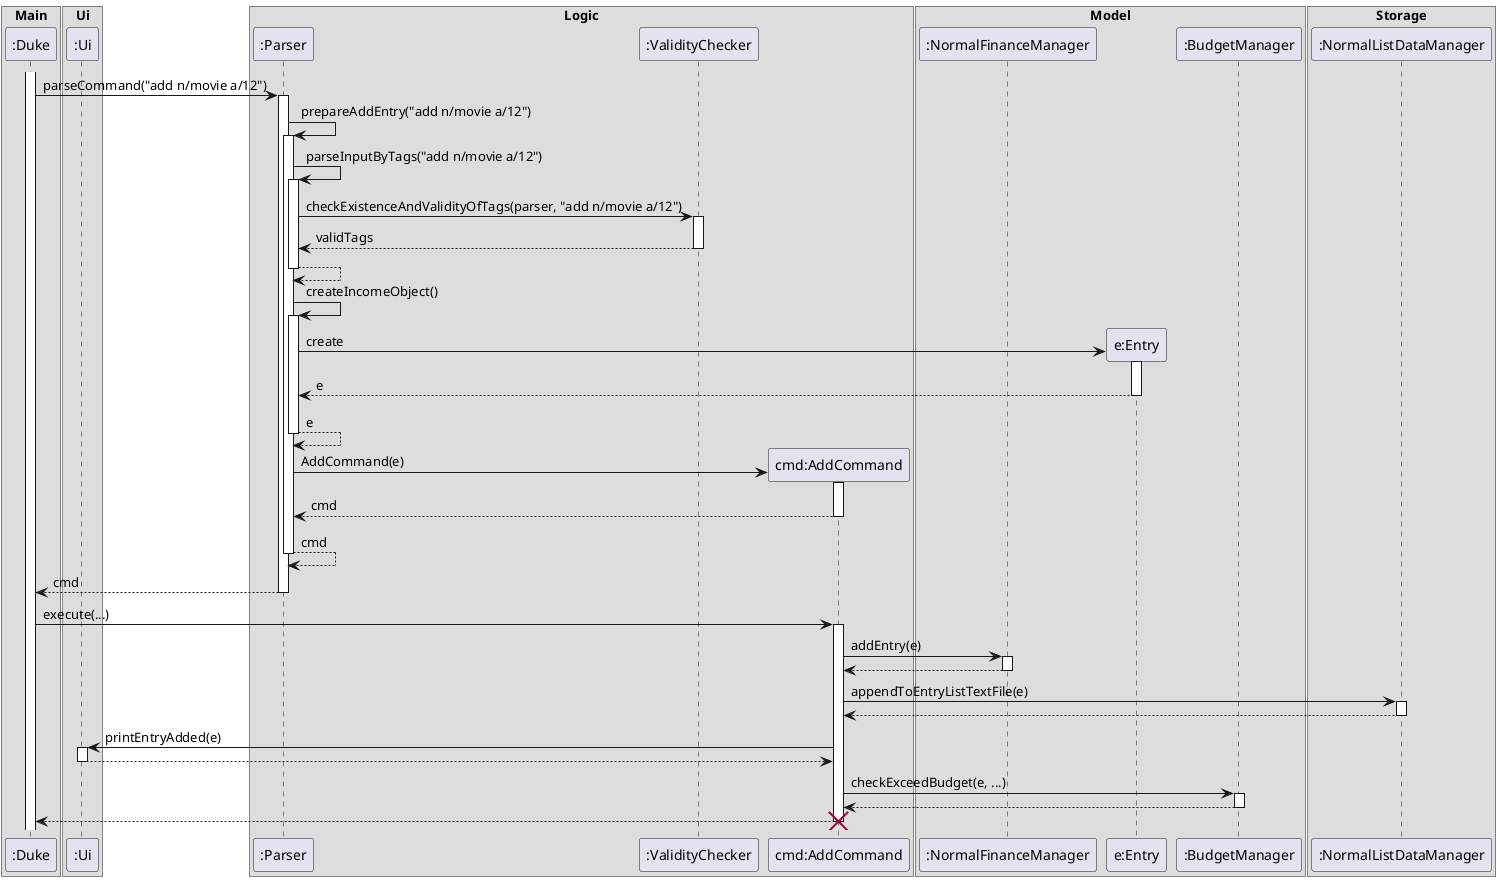 @startuml
box Main
Participant ":Duke" as Duke
end box
box Ui
Participant ":Ui" as Ui
end box
box Logic
Participant ":Parser" as Parser
Participant ":ValidityChecker" as Valid
Participant "cmd:AddCommand" as DeleteCommand
end box

box Model
Participant ":NormalFinanceManager" as NormalFinanceManager
Participant "e:Entry" as Entry
Participant ":BudgetManager" as Budget
end box

box Storage
Participant ":NormalListDataManager" as NormalListDataManager
end box

activate Duke
Duke -> Parser : parseCommand("add n/movie a/12")
activate Parser

Parser -> Parser : prepareAddEntry("add n/movie a/12")
activate Parser
Parser -> Parser : parseInputByTags("add n/movie a/12")
activate Parser
Parser -> Valid : checkExistenceAndValidityOfTags(parser, "add n/movie a/12")
activate Valid
Valid --> Parser : validTags
deactivate Valid

Parser --> Parser
deactivate Parser
Parser -> Parser : createIncomeObject()

activate Parser
create Entry

Parser -> Entry : create
activate Entry
Entry --> Parser : e
deactivate Entry
Parser --> Parser : e
deactivate Parser

create DeleteCommand
Parser -> DeleteCommand : AddCommand(e)
activate DeleteCommand
DeleteCommand --> Parser : cmd
deactivate DeleteCommand
Parser --> Parser : cmd
deactivate Parser
Parser --> Duke : cmd

deactivate Parser

Duke -> DeleteCommand : execute(...)

activate DeleteCommand
DeleteCommand -> NormalFinanceManager : addEntry(e)
activate NormalFinanceManager
NormalFinanceManager --> DeleteCommand
deactivate NormalFinanceManager

DeleteCommand -> NormalListDataManager : appendToEntryListTextFile(e)
activate NormalListDataManager
NormalListDataManager --> DeleteCommand
deactivate NormalListDataManager


DeleteCommand -> Ui : printEntryAdded(e)

activate Ui
Ui --> DeleteCommand
deactivate Ui
DeleteCommand -> Budget : checkExceedBudget(e, ...)
activate Budget
Budget --> DeleteCommand
deactivate Budget

DeleteCommand --> Duke
deactivate DeleteCommand
destroy DeleteCommand
@enduml